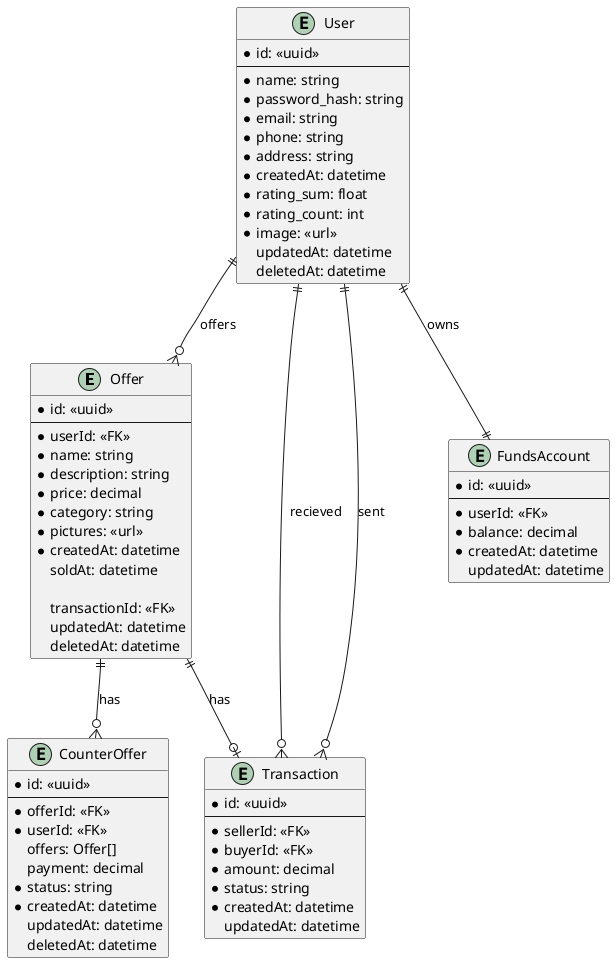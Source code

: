@startuml P2P Marketplace

entity Offer {
    * id: <<uuid>>
    --
    * userId: <<FK>>
    * name: string
    * description: string
    * price: decimal
    * category: string
    * pictures: <<url>>
    * createdAt: datetime
    soldAt: datetime

    transactionId: <<FK>>
    updatedAt: datetime
    deletedAt: datetime
}

entity User {
    * id: <<uuid>>
    --
    * name: string
    * password_hash: string
    * email: string
    * phone: string
    * address: string
    * createdAt: datetime
    *rating_sum: float
    *rating_count: int
    *image: <<url>>
/'    freshest token + valid_until ?? '/
    updatedAt: datetime
    deletedAt: datetime
}

entity Transaction {
    * id: <<uuid>>
    --
    * sellerId: <<FK>>
    * buyerId: <<FK>>
    * amount: decimal
    * status: string
    * createdAt: datetime
    updatedAt: datetime
}

entity FundsAccount {
    * id: <<uuid>>
    --
    * userId: <<FK>>
    * balance: decimal
/'    * currency: string '/
    * createdAt: datetime
    updatedAt: datetime
}

entity CounterOffer {
    *id: <<uuid>>
    --
    *offerId: <<FK>>
    *userId: <<FK>>
    offers: Offer[]
    payment: decimal
    *status: string
    *createdAt: datetime
    updatedAt: datetime
    deletedAt: datetime
}

User  ||--o{ Offer : offers  
User  ||--o{ Transaction : recieved
User  ||--o{ Transaction : sent
Offer ||--o| Transaction : has
User  ||--|| FundsAccount : owns
Offer ||--o{ CounterOffer : has

@enduml